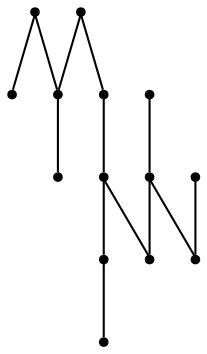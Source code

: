 graph {
  node [shape=point,comment="{\"directed\":false,\"doi\":\"10.1007/978-3-031-49272-3_14\",\"figure\":\"3 (6)\"}"]

  v0 [pos="541.1205518842592,1174.371042770645"]
  v1 [pos="541.1205518842592,1162.1160833700694"]
  v2 [pos="492.0961074337951,1345.951506833963"]
  v3 [pos="492.0961074337951,1321.4394896407453"]
  v4 [pos="443.0737137098017,1162.1160833700696"]
  v5 [pos="394.053402506488,1198.882932788586"]
  v6 [pos="394.053402506488,1162.1160833700696"]
  v7 [pos="345.0299675221549,1296.9286488188375"]
  v8 [pos="418.56145969036083,1370.4623476558709"]
  v9 [pos="345.02996752215483,1162.1160833700696"]
  v10 [pos="296.0044500171421,1272.415709604863"]
  v11 [pos="296.0044500171421,1247.9057908037116"]
  v12 [pos="246.9841427881045,1223.3949499818038"]
  v13 [pos="246.9841427881045,1211.137892189162"]

  v0 -- v1 [id="-2",pos="541.1205518842592,1174.371042770645 541.1205518842592,1162.1160833700694 541.1205518842592,1162.1160833700694 541.1205518842592,1162.1160833700694"]
  v0 -- v3 [id="-5",pos="541.1205518842592,1174.371042770645 541.1195026753672,1321.4394896407453 541.1195026753672,1321.4394896407453 541.1195026753672,1321.4394896407453 492.0961074337951,1321.4394896407453 492.0961074337951,1321.4394896407453 492.0961074337951,1321.4394896407453"]
  v2 -- v3 [id="-7",pos="492.0961074337951,1345.951506833963 492.0961074337951,1321.4394896407453 492.0961074337951,1321.4394896407453 492.0961074337951,1321.4394896407453"]
  v2 -- v8 [id="-8",pos="492.0961074337951,1345.951506833963 492.0992232662623,1370.463396851904 492.0992232662623,1370.463396851904 492.0992232662623,1370.463396851904 418.56145969036083,1370.4623476558709 418.56145969036083,1370.4623476558709 418.56145969036083,1370.4623476558709"]
  v11 -- v12 [id="-9",pos="296.0044500171421,1247.9057908037116 246.98100708425676,1247.9078891957784 246.98100708425676,1247.9078891957784 246.98100708425676,1247.9078891957784 246.9841427881045,1223.3949499818038 246.9841427881045,1223.3949499818038 246.9841427881045,1223.3949499818038"]
  v13 -- v12 [id="-10",pos="246.9841427881045,1211.137892189162 246.9841427881045,1223.3949499818038 246.9841427881045,1223.3949499818038 246.9841427881045,1223.3949499818038"]
  v7 -- v10 [id="-12",pos="345.0299675221549,1296.9286488188375 296.0054833289297,1296.927599622804 296.0054833289297,1296.927599622804 296.0054833289297,1296.927599622804 296.0044500171421,1272.415709604863 296.0044500171421,1272.415709604863 296.0044500171421,1272.415709604863"]
  v7 -- v5 [id="-13",pos="345.0299675221549,1296.9286488188375 394.0502707769164,1296.927599622804 394.0502707769164,1296.927599622804 394.0502707769164,1296.927599622804 394.053402506488,1198.882932788586 394.053402506488,1198.882932788586 394.053402506488,1198.882932788586"]
  v11 -- v10 [id="-14",pos="296.0044500171421,1247.9057908037116 296.0044500171421,1272.415709604863 296.0044500171421,1272.415709604863 296.0044500171421,1272.415709604863"]
  v9 -- v11 [id="-15",pos="345.02996752215483,1162.1160833700696 345.0257945322434,1247.9078891957784 345.0257945322434,1247.9078891957784 345.0257945322434,1247.9078891957784 296.0044500171421,1247.9057908037116 296.0044500171421,1247.9057908037116 296.0044500171421,1247.9057908037116"]
  v8 -- v7 [id="-16",pos="418.56145969036083,1370.4623476558709 345.02995957360264,1370.463396851904 345.02995957360264,1370.463396851904 345.02995957360264,1370.463396851904 345.0299675221549,1296.9286488188375 345.0299675221549,1296.9286488188375 345.0299675221549,1296.9286488188375"]
  v5 -- v6 [id="-18",pos="394.053402506488,1198.882932788586 394.053402506488,1162.1160833700696 394.053402506488,1162.1160833700696 394.053402506488,1162.1160833700696"]
  v3 -- v4 [id="-20",pos="492.0961074337951,1321.4394896407453 443.07474702158936,1321.4394896407453 443.07474702158936,1321.4394896407453 443.07474702158936,1321.4394896407453 443.0737137098017,1162.1160833700696 443.0737137098017,1162.1160833700696 443.0737137098017,1162.1160833700696"]
}